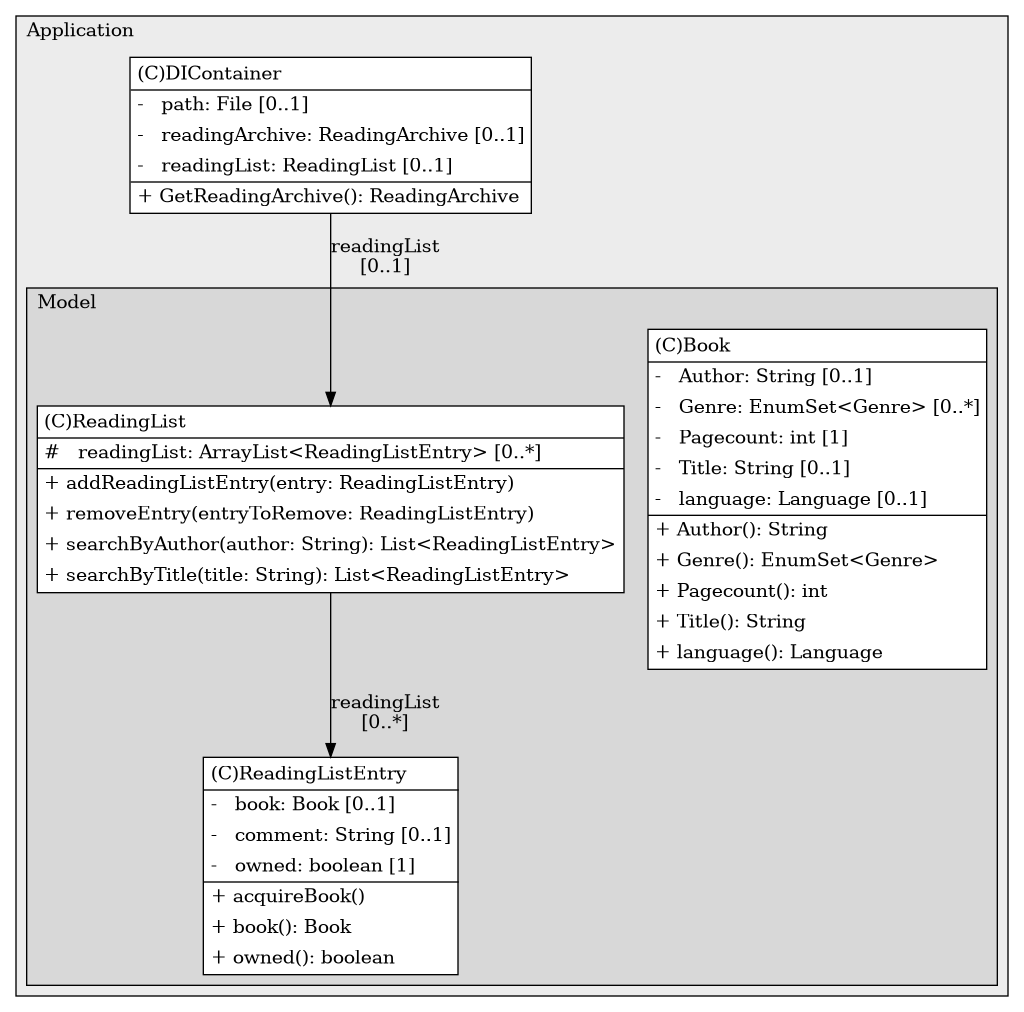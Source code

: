 @startuml

/' diagram meta data start
config=StructureConfiguration;
{
  "projectClassification": {
    "searchMode": "OpenProject", // OpenProject, AllProjects
    "includedProjects": "",
    "pathEndKeywords": "*.impl",
    "isClientPath": "",
    "isClientName": "",
    "isTestPath": "",
    "isTestName": "",
    "isMappingPath": "",
    "isMappingName": "",
    "isDataAccessPath": "",
    "isDataAccessName": "",
    "isDataStructurePath": "",
    "isDataStructureName": "",
    "isInterfaceStructuresPath": "",
    "isInterfaceStructuresName": "",
    "isEntryPointPath": "",
    "isEntryPointName": "",
    "treatFinalFieldsAsMandatory": false
  },
  "graphRestriction": {
    "classPackageExcludeFilter": "",
    "classPackageIncludeFilter": "",
    "classNameExcludeFilter": "",
    "classNameIncludeFilter": "",
    "methodNameExcludeFilter": "",
    "methodNameIncludeFilter": "",
    "removeByInheritance": "", // inheritance/annotation based filtering is done in a second step
    "removeByAnnotation": "",
    "removeByClassPackage": "", // cleanup the graph after inheritance/annotation based filtering is done
    "removeByClassName": "",
    "cutMappings": false,
    "cutEnum": true,
    "cutTests": true,
    "cutClient": true,
    "cutDataAccess": false,
    "cutInterfaceStructures": false,
    "cutDataStructures": false,
    "cutGetterAndSetter": true,
    "cutConstructors": true
  },
  "graphTraversal": {
    "forwardDepth": 1,
    "backwardDepth": 1,
    "classPackageExcludeFilter": "",
    "classPackageIncludeFilter": "",
    "classNameExcludeFilter": "",
    "classNameIncludeFilter": "",
    "methodNameExcludeFilter": "",
    "methodNameIncludeFilter": "",
    "hideMappings": false,
    "hideDataStructures": false,
    "hidePrivateMethods": true,
    "hideInterfaceCalls": true, // indirection: implementation -> interface (is hidden) -> implementation
    "onlyShowApplicationEntryPoints": false, // root node is included
    "useMethodCallsForStructureDiagram": "ForwardOnly" // ForwardOnly, BothDirections, No
  },
  "details": {
    "aggregation": "GroupByClass", // ByClass, GroupByClass, None
    "showClassGenericTypes": true,
    "showMethods": true,
    "showMethodParameterNames": true,
    "showMethodParameterTypes": true,
    "showMethodReturnType": true,
    "showPackageLevels": 4,
    "showDetailedClassStructure": true
  },
  "rootClass": "Plugin.Application.Model.ReadingList",
  "extensionCallbackMethod": "" // qualified.class.name#methodName - signature: public static String method(String)
}
diagram meta data end '/



digraph g {
    rankdir="TB"
    splines=polyline
    

'nodes 
subgraph cluster_1072845520 { 
   	label=Application
	labeljust=l
	fillcolor="#ececec"
	style=filled
   
   DIContainer160408811[
	label=<<TABLE BORDER="1" CELLBORDER="0" CELLPADDING="4" CELLSPACING="0">
<TR><TD ALIGN="LEFT" >(C)DIContainer</TD></TR>
<HR/>
<TR><TD ALIGN="LEFT" >-   path: File [0..1]</TD></TR>
<TR><TD ALIGN="LEFT" >-   readingArchive: ReadingArchive [0..1]</TD></TR>
<TR><TD ALIGN="LEFT" >-   readingList: ReadingList [0..1]</TD></TR>
<HR/>
<TR><TD ALIGN="LEFT" >+ GetReadingArchive(): ReadingArchive</TD></TR>
</TABLE>>
	style=filled
	margin=0
	shape=plaintext
	fillcolor="#FFFFFF"
];

subgraph cluster_1770848053 { 
   	label=Model
	labeljust=l
	fillcolor="#d8d8d8"
	style=filled
   
   Book481104144[
	label=<<TABLE BORDER="1" CELLBORDER="0" CELLPADDING="4" CELLSPACING="0">
<TR><TD ALIGN="LEFT" >(C)Book</TD></TR>
<HR/>
<TR><TD ALIGN="LEFT" >-   Author: String [0..1]</TD></TR>
<TR><TD ALIGN="LEFT" >-   Genre: EnumSet&lt;Genre&gt; [0..*]</TD></TR>
<TR><TD ALIGN="LEFT" >-   Pagecount: int [1]</TD></TR>
<TR><TD ALIGN="LEFT" >-   Title: String [0..1]</TD></TR>
<TR><TD ALIGN="LEFT" >-   language: Language [0..1]</TD></TR>
<HR/>
<TR><TD ALIGN="LEFT" >+ Author(): String</TD></TR>
<TR><TD ALIGN="LEFT" >+ Genre(): EnumSet&lt;Genre&gt;</TD></TR>
<TR><TD ALIGN="LEFT" >+ Pagecount(): int</TD></TR>
<TR><TD ALIGN="LEFT" >+ Title(): String</TD></TR>
<TR><TD ALIGN="LEFT" >+ language(): Language</TD></TR>
</TABLE>>
	style=filled
	margin=0
	shape=plaintext
	fillcolor="#FFFFFF"
];

ReadingList481104144[
	label=<<TABLE BORDER="1" CELLBORDER="0" CELLPADDING="4" CELLSPACING="0">
<TR><TD ALIGN="LEFT" >(C)ReadingList</TD></TR>
<HR/>
<TR><TD ALIGN="LEFT" >#   readingList: ArrayList&lt;ReadingListEntry&gt; [0..*]</TD></TR>
<HR/>
<TR><TD ALIGN="LEFT" >+ addReadingListEntry(entry: ReadingListEntry)</TD></TR>
<TR><TD ALIGN="LEFT" >+ removeEntry(entryToRemove: ReadingListEntry)</TD></TR>
<TR><TD ALIGN="LEFT" >+ searchByAuthor(author: String): List&lt;ReadingListEntry&gt;</TD></TR>
<TR><TD ALIGN="LEFT" >+ searchByTitle(title: String): List&lt;ReadingListEntry&gt;</TD></TR>
</TABLE>>
	style=filled
	margin=0
	shape=plaintext
	fillcolor="#FFFFFF"
];

ReadingListEntry481104144[
	label=<<TABLE BORDER="1" CELLBORDER="0" CELLPADDING="4" CELLSPACING="0">
<TR><TD ALIGN="LEFT" >(C)ReadingListEntry</TD></TR>
<HR/>
<TR><TD ALIGN="LEFT" >-   book: Book [0..1]</TD></TR>
<TR><TD ALIGN="LEFT" >-   comment: String [0..1]</TD></TR>
<TR><TD ALIGN="LEFT" >-   owned: boolean [1]</TD></TR>
<HR/>
<TR><TD ALIGN="LEFT" >+ acquireBook()</TD></TR>
<TR><TD ALIGN="LEFT" >+ book(): Book</TD></TR>
<TR><TD ALIGN="LEFT" >+ owned(): boolean</TD></TR>
</TABLE>>
	style=filled
	margin=0
	shape=plaintext
	fillcolor="#FFFFFF"
];
} 
} 

'edges    
DIContainer160408811 -> ReadingList481104144[label="readingList
[0..1]"];
ReadingList481104144 -> ReadingListEntry481104144[label="readingList
[0..*]"];
    
}
@enduml